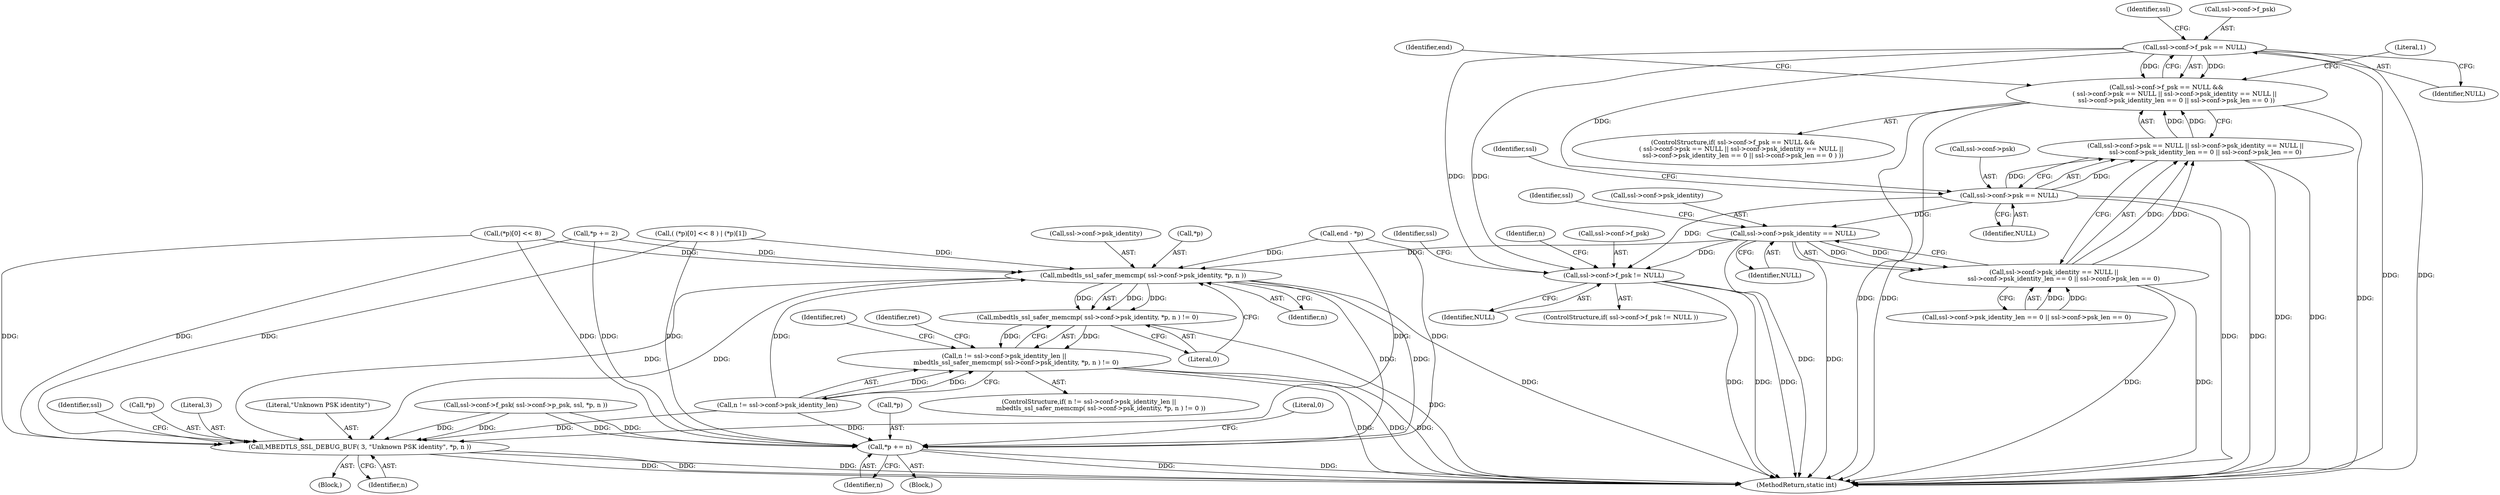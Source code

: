 digraph "0_mbedtls_83c9f495ffe70c7dd280b41fdfd4881485a3bc28@pointer" {
"1000114" [label="(Call,ssl->conf->f_psk == NULL)"];
"1000113" [label="(Call,ssl->conf->f_psk == NULL &&\n        ( ssl->conf->psk == NULL || ssl->conf->psk_identity == NULL ||\n          ssl->conf->psk_identity_len == 0 || ssl->conf->psk_len == 0 ))"];
"1000122" [label="(Call,ssl->conf->psk == NULL)"];
"1000121" [label="(Call,ssl->conf->psk == NULL || ssl->conf->psk_identity == NULL ||\n          ssl->conf->psk_identity_len == 0 || ssl->conf->psk_len == 0)"];
"1000130" [label="(Call,ssl->conf->psk_identity == NULL)"];
"1000129" [label="(Call,ssl->conf->psk_identity == NULL ||\n          ssl->conf->psk_identity_len == 0 || ssl->conf->psk_len == 0)"];
"1000212" [label="(Call,ssl->conf->f_psk != NULL)"];
"1000248" [label="(Call,mbedtls_ssl_safer_memcmp( ssl->conf->psk_identity, *p, n ))"];
"1000247" [label="(Call,mbedtls_ssl_safer_memcmp( ssl->conf->psk_identity, *p, n ) != 0)"];
"1000239" [label="(Call,n != ssl->conf->psk_identity_len ||\n            mbedtls_ssl_safer_memcmp( ssl->conf->psk_identity, *p, n ) != 0)"];
"1000267" [label="(Call,MBEDTLS_SSL_DEBUG_BUF( 3, \"Unknown PSK identity\", *p, n ))"];
"1000279" [label="(Call,*p += n)"];
"1000285" [label="(MethodReturn,static int)"];
"1000284" [label="(Literal,0)"];
"1000201" [label="(Call,end - *p)"];
"1000114" [label="(Call,ssl->conf->f_psk == NULL)"];
"1000112" [label="(ControlStructure,if( ssl->conf->f_psk == NULL &&\n        ( ssl->conf->psk == NULL || ssl->conf->psk_identity == NULL ||\n          ssl->conf->psk_identity_len == 0 || ssl->conf->psk_len == 0 ) ))"];
"1000239" [label="(Call,n != ssl->conf->psk_identity_len ||\n            mbedtls_ssl_safer_memcmp( ssl->conf->psk_identity, *p, n ) != 0)"];
"1000249" [label="(Call,ssl->conf->psk_identity)"];
"1000279" [label="(Call,*p += n)"];
"1000131" [label="(Call,ssl->conf->psk_identity)"];
"1000184" [label="(Call,*p += 2)"];
"1000264" [label="(Identifier,ret)"];
"1000129" [label="(Call,ssl->conf->psk_identity == NULL ||\n          ssl->conf->psk_identity_len == 0 || ssl->conf->psk_len == 0)"];
"1000218" [label="(Identifier,NULL)"];
"1000222" [label="(Call,ssl->conf->f_psk( ssl->conf->p_psk, ssl, *p, n ))"];
"1000213" [label="(Call,ssl->conf->f_psk)"];
"1000225" [label="(Identifier,ssl)"];
"1000141" [label="(Identifier,ssl)"];
"1000256" [label="(Identifier,n)"];
"1000267" [label="(Call,MBEDTLS_SSL_DEBUG_BUF( 3, \"Unknown PSK identity\", *p, n ))"];
"1000282" [label="(Identifier,n)"];
"1000274" [label="(Identifier,ssl)"];
"1000106" [label="(Block,)"];
"1000125" [label="(Identifier,ssl)"];
"1000270" [label="(Call,*p)"];
"1000130" [label="(Call,ssl->conf->psk_identity == NULL)"];
"1000280" [label="(Call,*p)"];
"1000248" [label="(Call,mbedtls_ssl_safer_memcmp( ssl->conf->psk_identity, *p, n ))"];
"1000133" [label="(Identifier,ssl)"];
"1000260" [label="(Identifier,ret)"];
"1000122" [label="(Call,ssl->conf->psk == NULL)"];
"1000154" [label="(Literal,1)"];
"1000123" [label="(Call,ssl->conf->psk)"];
"1000254" [label="(Call,*p)"];
"1000241" [label="(Identifier,n)"];
"1000211" [label="(ControlStructure,if( ssl->conf->f_psk != NULL ))"];
"1000174" [label="(Call,(*p)[0] << 8)"];
"1000266" [label="(Block,)"];
"1000238" [label="(ControlStructure,if( n != ssl->conf->psk_identity_len ||\n            mbedtls_ssl_safer_memcmp( ssl->conf->psk_identity, *p, n ) != 0 ))"];
"1000272" [label="(Identifier,n)"];
"1000240" [label="(Call,n != ssl->conf->psk_identity_len)"];
"1000247" [label="(Call,mbedtls_ssl_safer_memcmp( ssl->conf->psk_identity, *p, n ) != 0)"];
"1000212" [label="(Call,ssl->conf->f_psk != NULL)"];
"1000268" [label="(Literal,3)"];
"1000269" [label="(Literal,\"Unknown PSK identity\")"];
"1000173" [label="(Call,( (*p)[0] << 8 ) | (*p)[1])"];
"1000115" [label="(Call,ssl->conf->f_psk)"];
"1000121" [label="(Call,ssl->conf->psk == NULL || ssl->conf->psk_identity == NULL ||\n          ssl->conf->psk_identity_len == 0 || ssl->conf->psk_len == 0)"];
"1000137" [label="(Call,ssl->conf->psk_identity_len == 0 || ssl->conf->psk_len == 0)"];
"1000257" [label="(Literal,0)"];
"1000113" [label="(Call,ssl->conf->f_psk == NULL &&\n        ( ssl->conf->psk == NULL || ssl->conf->psk_identity == NULL ||\n          ssl->conf->psk_identity_len == 0 || ssl->conf->psk_len == 0 ))"];
"1000128" [label="(Identifier,NULL)"];
"1000136" [label="(Identifier,NULL)"];
"1000161" [label="(Identifier,end)"];
"1000120" [label="(Identifier,NULL)"];
"1000114" -> "1000113"  [label="AST: "];
"1000114" -> "1000120"  [label="CFG: "];
"1000115" -> "1000114"  [label="AST: "];
"1000120" -> "1000114"  [label="AST: "];
"1000125" -> "1000114"  [label="CFG: "];
"1000113" -> "1000114"  [label="CFG: "];
"1000114" -> "1000285"  [label="DDG: "];
"1000114" -> "1000285"  [label="DDG: "];
"1000114" -> "1000113"  [label="DDG: "];
"1000114" -> "1000113"  [label="DDG: "];
"1000114" -> "1000122"  [label="DDG: "];
"1000114" -> "1000212"  [label="DDG: "];
"1000114" -> "1000212"  [label="DDG: "];
"1000113" -> "1000112"  [label="AST: "];
"1000113" -> "1000121"  [label="CFG: "];
"1000121" -> "1000113"  [label="AST: "];
"1000154" -> "1000113"  [label="CFG: "];
"1000161" -> "1000113"  [label="CFG: "];
"1000113" -> "1000285"  [label="DDG: "];
"1000113" -> "1000285"  [label="DDG: "];
"1000113" -> "1000285"  [label="DDG: "];
"1000121" -> "1000113"  [label="DDG: "];
"1000121" -> "1000113"  [label="DDG: "];
"1000122" -> "1000121"  [label="AST: "];
"1000122" -> "1000128"  [label="CFG: "];
"1000123" -> "1000122"  [label="AST: "];
"1000128" -> "1000122"  [label="AST: "];
"1000133" -> "1000122"  [label="CFG: "];
"1000121" -> "1000122"  [label="CFG: "];
"1000122" -> "1000285"  [label="DDG: "];
"1000122" -> "1000285"  [label="DDG: "];
"1000122" -> "1000121"  [label="DDG: "];
"1000122" -> "1000121"  [label="DDG: "];
"1000122" -> "1000130"  [label="DDG: "];
"1000122" -> "1000212"  [label="DDG: "];
"1000121" -> "1000129"  [label="CFG: "];
"1000129" -> "1000121"  [label="AST: "];
"1000121" -> "1000285"  [label="DDG: "];
"1000121" -> "1000285"  [label="DDG: "];
"1000129" -> "1000121"  [label="DDG: "];
"1000129" -> "1000121"  [label="DDG: "];
"1000130" -> "1000129"  [label="AST: "];
"1000130" -> "1000136"  [label="CFG: "];
"1000131" -> "1000130"  [label="AST: "];
"1000136" -> "1000130"  [label="AST: "];
"1000141" -> "1000130"  [label="CFG: "];
"1000129" -> "1000130"  [label="CFG: "];
"1000130" -> "1000285"  [label="DDG: "];
"1000130" -> "1000285"  [label="DDG: "];
"1000130" -> "1000129"  [label="DDG: "];
"1000130" -> "1000129"  [label="DDG: "];
"1000130" -> "1000212"  [label="DDG: "];
"1000130" -> "1000248"  [label="DDG: "];
"1000129" -> "1000137"  [label="CFG: "];
"1000137" -> "1000129"  [label="AST: "];
"1000129" -> "1000285"  [label="DDG: "];
"1000129" -> "1000285"  [label="DDG: "];
"1000137" -> "1000129"  [label="DDG: "];
"1000137" -> "1000129"  [label="DDG: "];
"1000212" -> "1000211"  [label="AST: "];
"1000212" -> "1000218"  [label="CFG: "];
"1000213" -> "1000212"  [label="AST: "];
"1000218" -> "1000212"  [label="AST: "];
"1000225" -> "1000212"  [label="CFG: "];
"1000241" -> "1000212"  [label="CFG: "];
"1000212" -> "1000285"  [label="DDG: "];
"1000212" -> "1000285"  [label="DDG: "];
"1000212" -> "1000285"  [label="DDG: "];
"1000248" -> "1000247"  [label="AST: "];
"1000248" -> "1000256"  [label="CFG: "];
"1000249" -> "1000248"  [label="AST: "];
"1000254" -> "1000248"  [label="AST: "];
"1000256" -> "1000248"  [label="AST: "];
"1000257" -> "1000248"  [label="CFG: "];
"1000248" -> "1000285"  [label="DDG: "];
"1000248" -> "1000247"  [label="DDG: "];
"1000248" -> "1000247"  [label="DDG: "];
"1000248" -> "1000247"  [label="DDG: "];
"1000184" -> "1000248"  [label="DDG: "];
"1000174" -> "1000248"  [label="DDG: "];
"1000201" -> "1000248"  [label="DDG: "];
"1000173" -> "1000248"  [label="DDG: "];
"1000240" -> "1000248"  [label="DDG: "];
"1000248" -> "1000267"  [label="DDG: "];
"1000248" -> "1000267"  [label="DDG: "];
"1000248" -> "1000279"  [label="DDG: "];
"1000248" -> "1000279"  [label="DDG: "];
"1000247" -> "1000239"  [label="AST: "];
"1000247" -> "1000257"  [label="CFG: "];
"1000257" -> "1000247"  [label="AST: "];
"1000239" -> "1000247"  [label="CFG: "];
"1000247" -> "1000285"  [label="DDG: "];
"1000247" -> "1000239"  [label="DDG: "];
"1000247" -> "1000239"  [label="DDG: "];
"1000239" -> "1000238"  [label="AST: "];
"1000239" -> "1000240"  [label="CFG: "];
"1000240" -> "1000239"  [label="AST: "];
"1000260" -> "1000239"  [label="CFG: "];
"1000264" -> "1000239"  [label="CFG: "];
"1000239" -> "1000285"  [label="DDG: "];
"1000239" -> "1000285"  [label="DDG: "];
"1000239" -> "1000285"  [label="DDG: "];
"1000240" -> "1000239"  [label="DDG: "];
"1000240" -> "1000239"  [label="DDG: "];
"1000267" -> "1000266"  [label="AST: "];
"1000267" -> "1000272"  [label="CFG: "];
"1000268" -> "1000267"  [label="AST: "];
"1000269" -> "1000267"  [label="AST: "];
"1000270" -> "1000267"  [label="AST: "];
"1000272" -> "1000267"  [label="AST: "];
"1000274" -> "1000267"  [label="CFG: "];
"1000267" -> "1000285"  [label="DDG: "];
"1000267" -> "1000285"  [label="DDG: "];
"1000267" -> "1000285"  [label="DDG: "];
"1000184" -> "1000267"  [label="DDG: "];
"1000222" -> "1000267"  [label="DDG: "];
"1000222" -> "1000267"  [label="DDG: "];
"1000174" -> "1000267"  [label="DDG: "];
"1000201" -> "1000267"  [label="DDG: "];
"1000173" -> "1000267"  [label="DDG: "];
"1000240" -> "1000267"  [label="DDG: "];
"1000279" -> "1000106"  [label="AST: "];
"1000279" -> "1000282"  [label="CFG: "];
"1000280" -> "1000279"  [label="AST: "];
"1000282" -> "1000279"  [label="AST: "];
"1000284" -> "1000279"  [label="CFG: "];
"1000279" -> "1000285"  [label="DDG: "];
"1000279" -> "1000285"  [label="DDG: "];
"1000222" -> "1000279"  [label="DDG: "];
"1000222" -> "1000279"  [label="DDG: "];
"1000240" -> "1000279"  [label="DDG: "];
"1000184" -> "1000279"  [label="DDG: "];
"1000174" -> "1000279"  [label="DDG: "];
"1000201" -> "1000279"  [label="DDG: "];
"1000173" -> "1000279"  [label="DDG: "];
}
